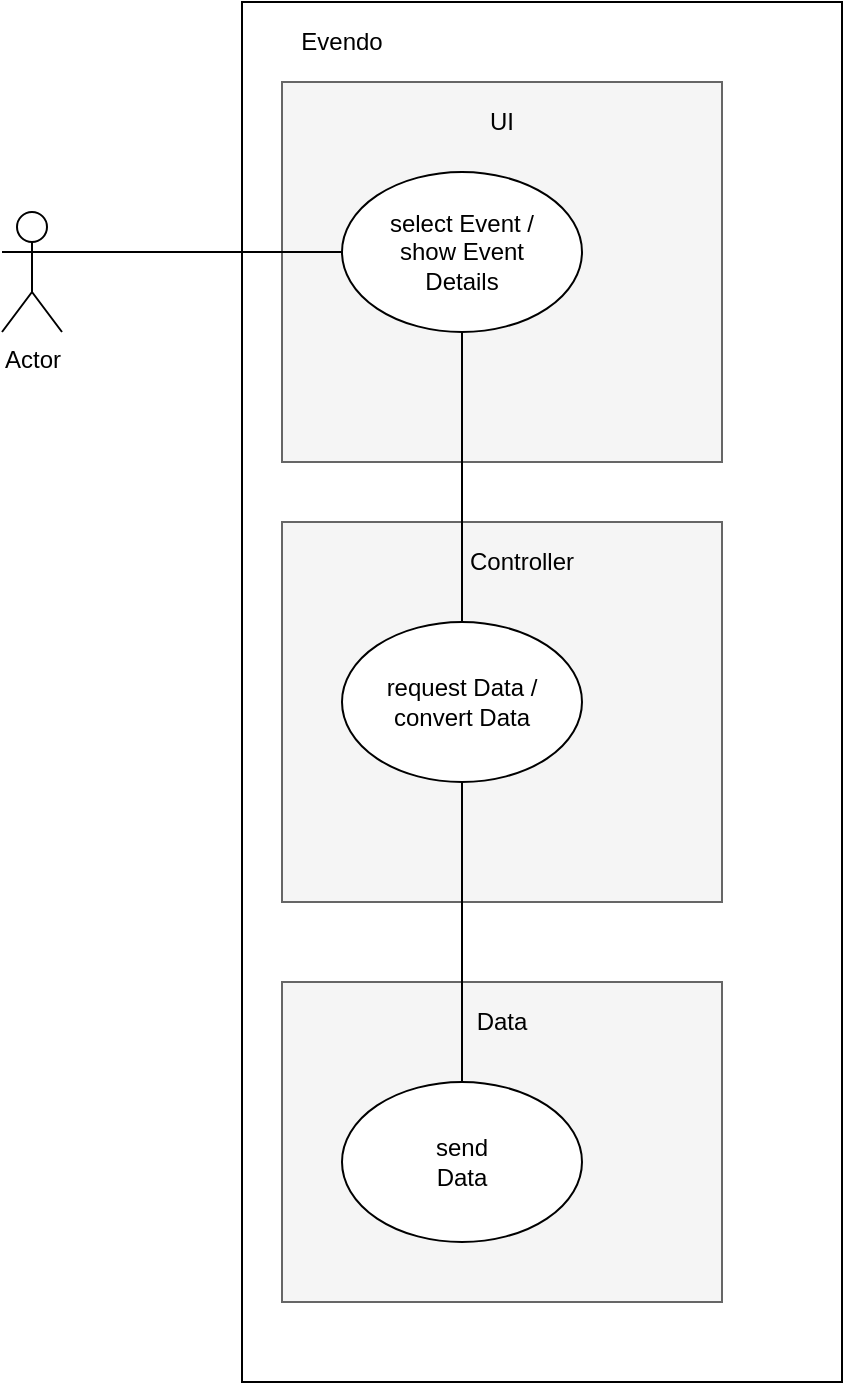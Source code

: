 <mxfile version="12.2.9" type="device" pages="1"><diagram id="C3mIh8gaikSFVw7tbiwe" name="Page-1"><mxGraphModel dx="1707" dy="898" grid="1" gridSize="10" guides="1" tooltips="1" connect="1" arrows="1" fold="1" page="1" pageScale="1" pageWidth="827" pageHeight="1169" math="0" shadow="0"><root><mxCell id="0"/><mxCell id="1" parent="0"/><mxCell id="DPopXIMUh1SgROqMAxdw-2" value="" style="rounded=0;whiteSpace=wrap;html=1;" vertex="1" parent="1"><mxGeometry x="200" y="40" width="300" height="690" as="geometry"/></mxCell><mxCell id="DPopXIMUh1SgROqMAxdw-10" value="" style="rounded=0;whiteSpace=wrap;html=1;fillColor=#f5f5f5;strokeColor=#666666;fontColor=#333333;" vertex="1" parent="1"><mxGeometry x="220" y="80" width="220" height="190" as="geometry"/></mxCell><mxCell id="DPopXIMUh1SgROqMAxdw-13" style="edgeStyle=orthogonalEdgeStyle;rounded=0;orthogonalLoop=1;jettySize=auto;html=1;entryX=0;entryY=0.5;entryDx=0;entryDy=0;exitX=1;exitY=0.333;exitDx=0;exitDy=0;exitPerimeter=0;endArrow=none;endFill=0;" edge="1" parent="1" source="DPopXIMUh1SgROqMAxdw-1" target="DPopXIMUh1SgROqMAxdw-3"><mxGeometry relative="1" as="geometry"/></mxCell><mxCell id="DPopXIMUh1SgROqMAxdw-1" value="Actor" style="shape=umlActor;verticalLabelPosition=bottom;labelBackgroundColor=#ffffff;verticalAlign=top;html=1;outlineConnect=0;" vertex="1" parent="1"><mxGeometry x="80" y="145" width="30" height="60" as="geometry"/></mxCell><mxCell id="DPopXIMUh1SgROqMAxdw-3" value="" style="ellipse;whiteSpace=wrap;html=1;" vertex="1" parent="1"><mxGeometry x="250" y="125" width="120" height="80" as="geometry"/></mxCell><mxCell id="DPopXIMUh1SgROqMAxdw-6" value="&lt;div&gt;select Event /&lt;/div&gt;&lt;div&gt;show Event Details&lt;br&gt;&lt;/div&gt;" style="text;html=1;strokeColor=none;fillColor=none;align=center;verticalAlign=middle;whiteSpace=wrap;rounded=0;" vertex="1" parent="1"><mxGeometry x="270" y="155" width="80" height="20" as="geometry"/></mxCell><mxCell id="DPopXIMUh1SgROqMAxdw-11" value="&lt;div&gt;Evendo&lt;/div&gt;" style="text;html=1;strokeColor=none;fillColor=none;align=center;verticalAlign=middle;whiteSpace=wrap;rounded=0;" vertex="1" parent="1"><mxGeometry x="230" y="50" width="40" height="20" as="geometry"/></mxCell><mxCell id="DPopXIMUh1SgROqMAxdw-12" value="UI" style="text;html=1;strokeColor=none;fillColor=none;align=center;verticalAlign=middle;whiteSpace=wrap;rounded=0;" vertex="1" parent="1"><mxGeometry x="310" y="90" width="40" height="20" as="geometry"/></mxCell><mxCell id="DPopXIMUh1SgROqMAxdw-16" value="" style="rounded=0;whiteSpace=wrap;html=1;fillColor=#f5f5f5;strokeColor=#666666;fontColor=#333333;" vertex="1" parent="1"><mxGeometry x="220" y="300" width="220" height="190" as="geometry"/></mxCell><mxCell id="DPopXIMUh1SgROqMAxdw-17" value="Controller" style="text;html=1;strokeColor=none;fillColor=none;align=center;verticalAlign=middle;whiteSpace=wrap;rounded=0;" vertex="1" parent="1"><mxGeometry x="320" y="310" width="40" height="20" as="geometry"/></mxCell><mxCell id="DPopXIMUh1SgROqMAxdw-18" value="" style="rounded=0;whiteSpace=wrap;html=1;fillColor=#f5f5f5;strokeColor=#666666;fontColor=#333333;" vertex="1" parent="1"><mxGeometry x="220" y="530" width="220" height="160" as="geometry"/></mxCell><mxCell id="DPopXIMUh1SgROqMAxdw-19" value="Data" style="text;html=1;strokeColor=none;fillColor=none;align=center;verticalAlign=middle;whiteSpace=wrap;rounded=0;" vertex="1" parent="1"><mxGeometry x="310" y="540" width="40" height="20" as="geometry"/></mxCell><mxCell id="DPopXIMUh1SgROqMAxdw-26" style="edgeStyle=orthogonalEdgeStyle;orthogonalLoop=1;jettySize=auto;html=1;exitX=0.5;exitY=1;exitDx=0;exitDy=0;strokeColor=#000000;rounded=0;endArrow=none;endFill=0;" edge="1" parent="1" source="DPopXIMUh1SgROqMAxdw-20" target="DPopXIMUh1SgROqMAxdw-23"><mxGeometry relative="1" as="geometry"/></mxCell><mxCell id="DPopXIMUh1SgROqMAxdw-20" value="" style="ellipse;whiteSpace=wrap;html=1;" vertex="1" parent="1"><mxGeometry x="250" y="350" width="120" height="80" as="geometry"/></mxCell><mxCell id="DPopXIMUh1SgROqMAxdw-22" value="&lt;div&gt;request Data /&lt;/div&gt;&lt;div&gt;convert Data&lt;br&gt;&lt;/div&gt;" style="text;html=1;strokeColor=none;fillColor=none;align=center;verticalAlign=middle;whiteSpace=wrap;rounded=0;" vertex="1" parent="1"><mxGeometry x="270" y="380" width="80" height="20" as="geometry"/></mxCell><mxCell id="DPopXIMUh1SgROqMAxdw-21" style="edgeStyle=orthogonalEdgeStyle;rounded=0;orthogonalLoop=1;jettySize=auto;html=1;exitX=0.5;exitY=1;exitDx=0;exitDy=0;entryX=0.5;entryY=0;entryDx=0;entryDy=0;endArrow=none;endFill=0;" edge="1" parent="1" source="DPopXIMUh1SgROqMAxdw-3" target="DPopXIMUh1SgROqMAxdw-20"><mxGeometry relative="1" as="geometry"/></mxCell><mxCell id="DPopXIMUh1SgROqMAxdw-23" value="" style="ellipse;whiteSpace=wrap;html=1;" vertex="1" parent="1"><mxGeometry x="250" y="580" width="120" height="80" as="geometry"/></mxCell><mxCell id="DPopXIMUh1SgROqMAxdw-24" value="send Data" style="text;html=1;strokeColor=none;fillColor=none;align=center;verticalAlign=middle;whiteSpace=wrap;rounded=0;" vertex="1" parent="1"><mxGeometry x="290" y="610" width="40" height="20" as="geometry"/></mxCell></root></mxGraphModel></diagram></mxfile>